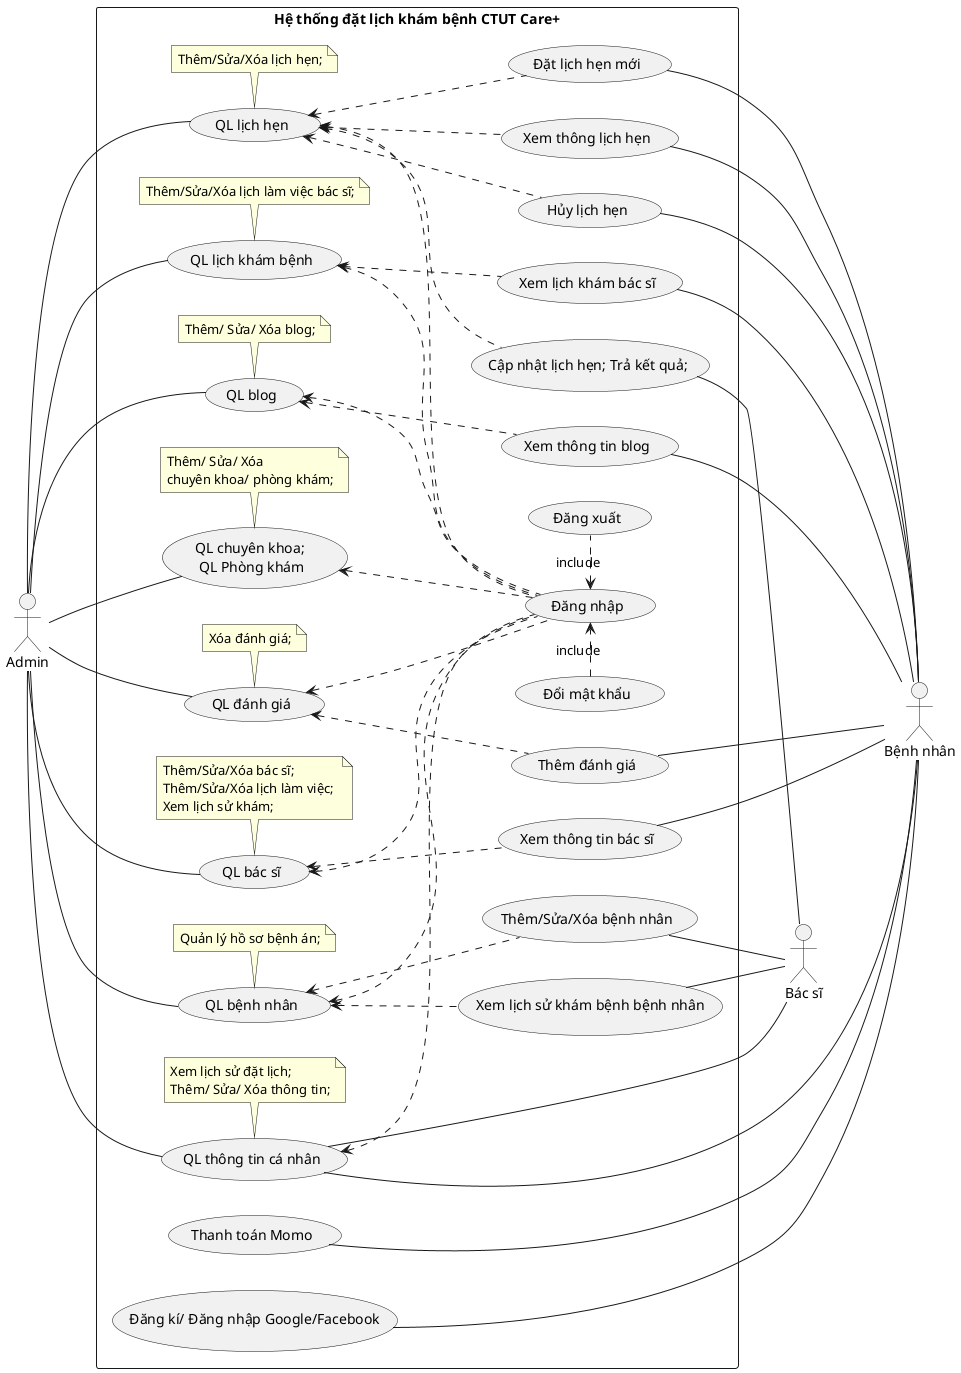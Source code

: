 @startuml CTUTCare
' skinparam Shadowing true
left to right direction

'------------- Actor -------------
' actor "User" as User
actor "Admin" as Admin
actor "Bác sĩ" as Doctor
actor "Bệnh nhân" as Patient

'----------- Extend -----------
' Admin --|> User
' User <|-- Doctor
' User <|-- Patient

'------------- Boundary -------------
rectangle "Hệ thống đặt lịch khám bệnh CTUT Care+" {

'>>>>>>>>>>>>>>> Khai báo >>>>>>>>>>>>>>>

'------- UceeCase Tổng quát -------
    (QL thông tin cá nhân) as QLTTCN
    
    (QL lịch hẹn) as QLLH

    (QL lịch khám bệnh) as QLLKB

    (QL blog) as QLB

    (QL đánh giá) as QLDG
 
    ' (QL phòng khám) as QLPK
   
    (QL chuyên khoa; \nQL Phòng khám) as QLCK
  
    (QL bệnh nhân) as QLBN
  
    (QL bác sĩ) as QLBS

    (Thanh toán Momo) as Payment


    note bottom of QLTTCN: Xem lịch sử đặt lịch; \nThêm/ Sửa/ Xóa thông tin;
    
    note bottom of QLLH: Thêm/Sửa/Xóa lịch hẹn; 

    note bottom of QLLKB: Thêm/Sửa/Xóa lịch làm việc bác sĩ; 
    ' note bottom of QLPK: Thêm/ Sửa/ Xóa phòng khám;

    note bottom of QLCK: Thêm/ Sửa/ Xóa \nchuyên khoa/ phòng khám;

    note bottom of QLB: Thêm/ Sửa/ Xóa blog;

    note bottom of QLDG: Xóa đánh giá;

    note bottom of QLBN: Quản lý hồ sơ bệnh án;

    note bottom of QLBS: Thêm/Sửa/Xóa bác sĩ; \nThêm/Sửa/Xóa lịch làm việc; \nXem lịch sử khám;

'------------- UceeCase Chi tiết -------------
    'Business
    (Cập nhật lịch hẹn; Trả kết quả;) as UpdateLKB
    (Xem thông lịch hẹn) as getTTLH
    QLLH <.. UpdateLKB
    QLLH <.. getTTLH

    (Thêm/Sửa/Xóa bệnh nhân) as crudBN
    (Xem lịch sử khám bệnh bệnh nhân) as getLKBBN
    QLBN <.. crudBN
    QLBN <.. getLKBBN

    (Đặt lịch hẹn mới) as createLHM
    (Hủy lịch hẹn) as cancelHM
    QLLH <.. createLHM
    QLLH <.. cancelHM

    (Xem thông tin blog) as getBlog
    QLB <.. getBlog

    (Thêm đánh giá) as createDG
    QLDG <.. createDG

    (Xem thông tin bác sĩ) as getTTBS
    QLBS <.. getTTBS

    (Xem lịch khám bác sĩ) as getLKB
    QLLKB <.. getLKB

    'Account
    (Đăng xuất) as Logout
    (Đăng nhập) as Login
    (Đăng kí/ Đăng nhập Google/Facebook) as SignUp
    (Đổi mật khẩu) as ChangePass
'------------- Account -------------
    Login <. Logout: include
    ChangePass .> Login : include

'Tất cả các usecase đều include Login
    QLTTCN <.. Login
    QLLH <.. Login
    QLLKB <.. Login
    ' QLPK <.. Login
    QLCK <.. Login
    QLBN <.. Login
    QLBS <.. Login
    QLB <.. Login
    QLDG <.. Login

'------------- Admin -------------

Admin -- QLTTCN
    
Admin -- QLLH

Admin -- QLLKB

' Admin -- QLPK
  
Admin -- QLCK
 
Admin -- QLBN
 
Admin -- QLBS

Admin -- QLB

Admin -- QLDG



'------------- Doctor -------------
getLKBBN -- Doctor
crudBN -- Doctor
UpdateLKB - Doctor
QLTTCN - Doctor

'------------- Patient -------------
SignUp ---- Patient
cancelHM - Patient
createLHM - Patient
' getLKBBN - Patient
Payment -- Patient
QLTTCN -- Patient
getBlog -- Patient
getLKB -- Patient
getTTBS -- Patient
getTTLH -- Patient
createDG -- Patient


}
@enduml